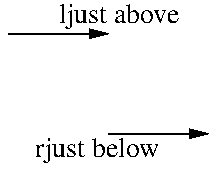 .PS
arrow  "ljust above" ljust above;
move down left; move right;
arrow "rjust below" rjust below;
.PE
